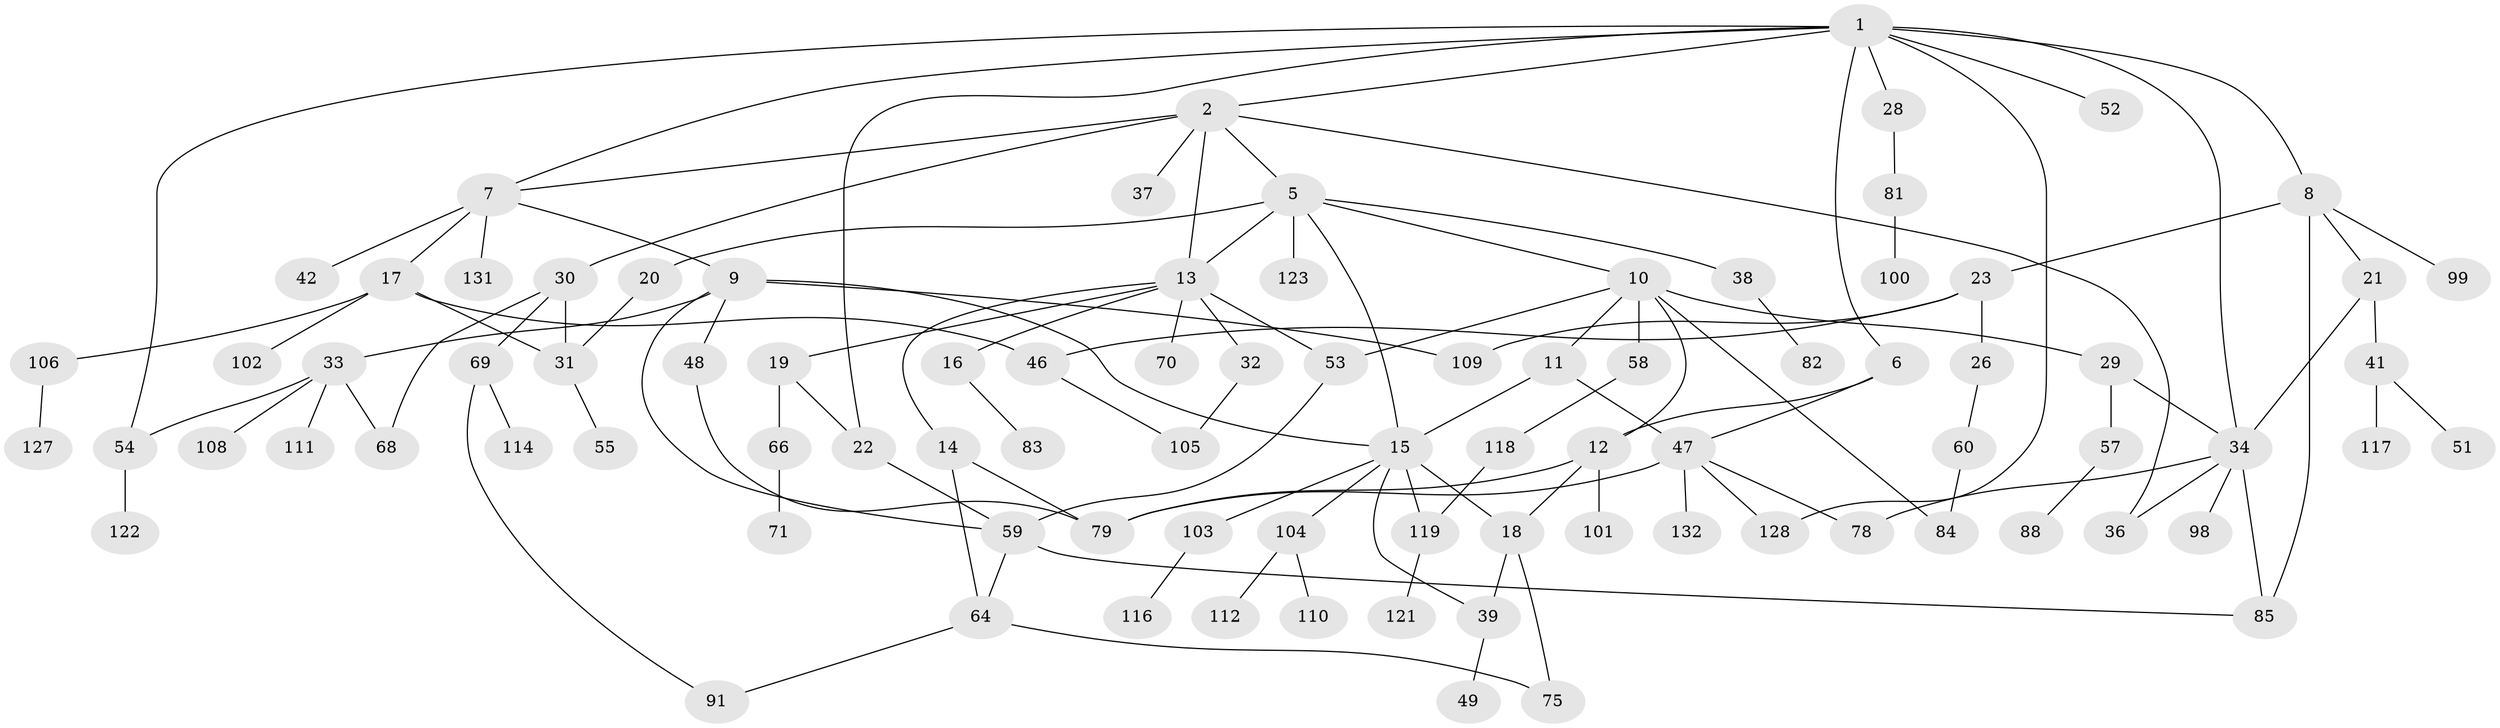 // original degree distribution, {6: 0.051470588235294115, 3: 0.21323529411764705, 5: 0.03676470588235294, 7: 0.007352941176470588, 2: 0.3014705882352941, 4: 0.10294117647058823, 1: 0.2867647058823529}
// Generated by graph-tools (version 1.1) at 2025/41/03/06/25 10:41:28]
// undirected, 90 vertices, 123 edges
graph export_dot {
graph [start="1"]
  node [color=gray90,style=filled];
  1 [super="+3"];
  2 [super="+4"];
  5 [super="+77"];
  6;
  7 [super="+130"];
  8;
  9 [super="+63"];
  10 [super="+25"];
  11;
  12 [super="+72"];
  13 [super="+65"];
  14;
  15 [super="+43"];
  16;
  17 [super="+24"];
  18 [super="+96"];
  19 [super="+80"];
  20;
  21 [super="+92"];
  22 [super="+27"];
  23 [super="+67"];
  26 [super="+35"];
  28 [super="+73"];
  29 [super="+45"];
  30 [super="+133"];
  31 [super="+115"];
  32 [super="+90"];
  33 [super="+94"];
  34 [super="+56"];
  36;
  37;
  38 [super="+97"];
  39 [super="+40"];
  41 [super="+44"];
  42;
  46;
  47 [super="+86"];
  48 [super="+87"];
  49 [super="+50"];
  51 [super="+61"];
  52;
  53 [super="+107"];
  54 [super="+95"];
  55;
  57 [super="+74"];
  58 [super="+126"];
  59 [super="+62"];
  60 [super="+136"];
  64 [super="+135"];
  66;
  68 [super="+76"];
  69 [super="+89"];
  70;
  71;
  75;
  78;
  79;
  81;
  82;
  83 [super="+113"];
  84 [super="+93"];
  85 [super="+124"];
  88 [super="+120"];
  91;
  98;
  99;
  100;
  101;
  102;
  103;
  104;
  105;
  106;
  108;
  109;
  110 [super="+125"];
  111;
  112;
  114;
  116;
  117;
  118;
  119 [super="+134"];
  121;
  122;
  123;
  127;
  128 [super="+129"];
  131;
  132;
  1 -- 2;
  1 -- 54;
  1 -- 22;
  1 -- 34;
  1 -- 128;
  1 -- 52;
  1 -- 6;
  1 -- 8;
  1 -- 28;
  1 -- 7;
  2 -- 13;
  2 -- 30;
  2 -- 36;
  2 -- 37;
  2 -- 5;
  2 -- 7;
  5 -- 10;
  5 -- 20;
  5 -- 38;
  5 -- 123;
  5 -- 15;
  5 -- 13;
  6 -- 47;
  6 -- 12;
  7 -- 9;
  7 -- 17;
  7 -- 42;
  7 -- 131;
  8 -- 21;
  8 -- 23;
  8 -- 85;
  8 -- 99;
  9 -- 33;
  9 -- 48;
  9 -- 59;
  9 -- 109;
  9 -- 15;
  10 -- 11;
  10 -- 12;
  10 -- 29;
  10 -- 58;
  10 -- 53;
  10 -- 84;
  11 -- 15;
  11 -- 47;
  12 -- 79;
  12 -- 18;
  12 -- 101;
  13 -- 14;
  13 -- 16;
  13 -- 19;
  13 -- 32;
  13 -- 70;
  13 -- 53;
  14 -- 79;
  14 -- 64;
  15 -- 18;
  15 -- 104;
  15 -- 119;
  15 -- 103;
  15 -- 39;
  16 -- 83;
  17 -- 31;
  17 -- 46;
  17 -- 106;
  17 -- 102;
  18 -- 39;
  18 -- 75;
  19 -- 22;
  19 -- 66;
  20 -- 31;
  21 -- 41;
  21 -- 34;
  22 -- 59;
  23 -- 26;
  23 -- 46;
  23 -- 109;
  26 -- 60;
  28 -- 81;
  29 -- 34;
  29 -- 57;
  30 -- 68;
  30 -- 69;
  30 -- 31;
  31 -- 55;
  32 -- 105;
  33 -- 108;
  33 -- 68;
  33 -- 111;
  33 -- 54;
  34 -- 78;
  34 -- 98;
  34 -- 36;
  34 -- 85;
  38 -- 82;
  39 -- 49;
  41 -- 51;
  41 -- 117;
  46 -- 105;
  47 -- 78;
  47 -- 128;
  47 -- 132;
  47 -- 79;
  48 -- 79;
  53 -- 59;
  54 -- 122;
  57 -- 88;
  58 -- 118;
  59 -- 64;
  59 -- 85;
  60 -- 84;
  64 -- 75;
  64 -- 91;
  66 -- 71;
  69 -- 114;
  69 -- 91;
  81 -- 100;
  103 -- 116;
  104 -- 110;
  104 -- 112;
  106 -- 127;
  118 -- 119;
  119 -- 121;
}
